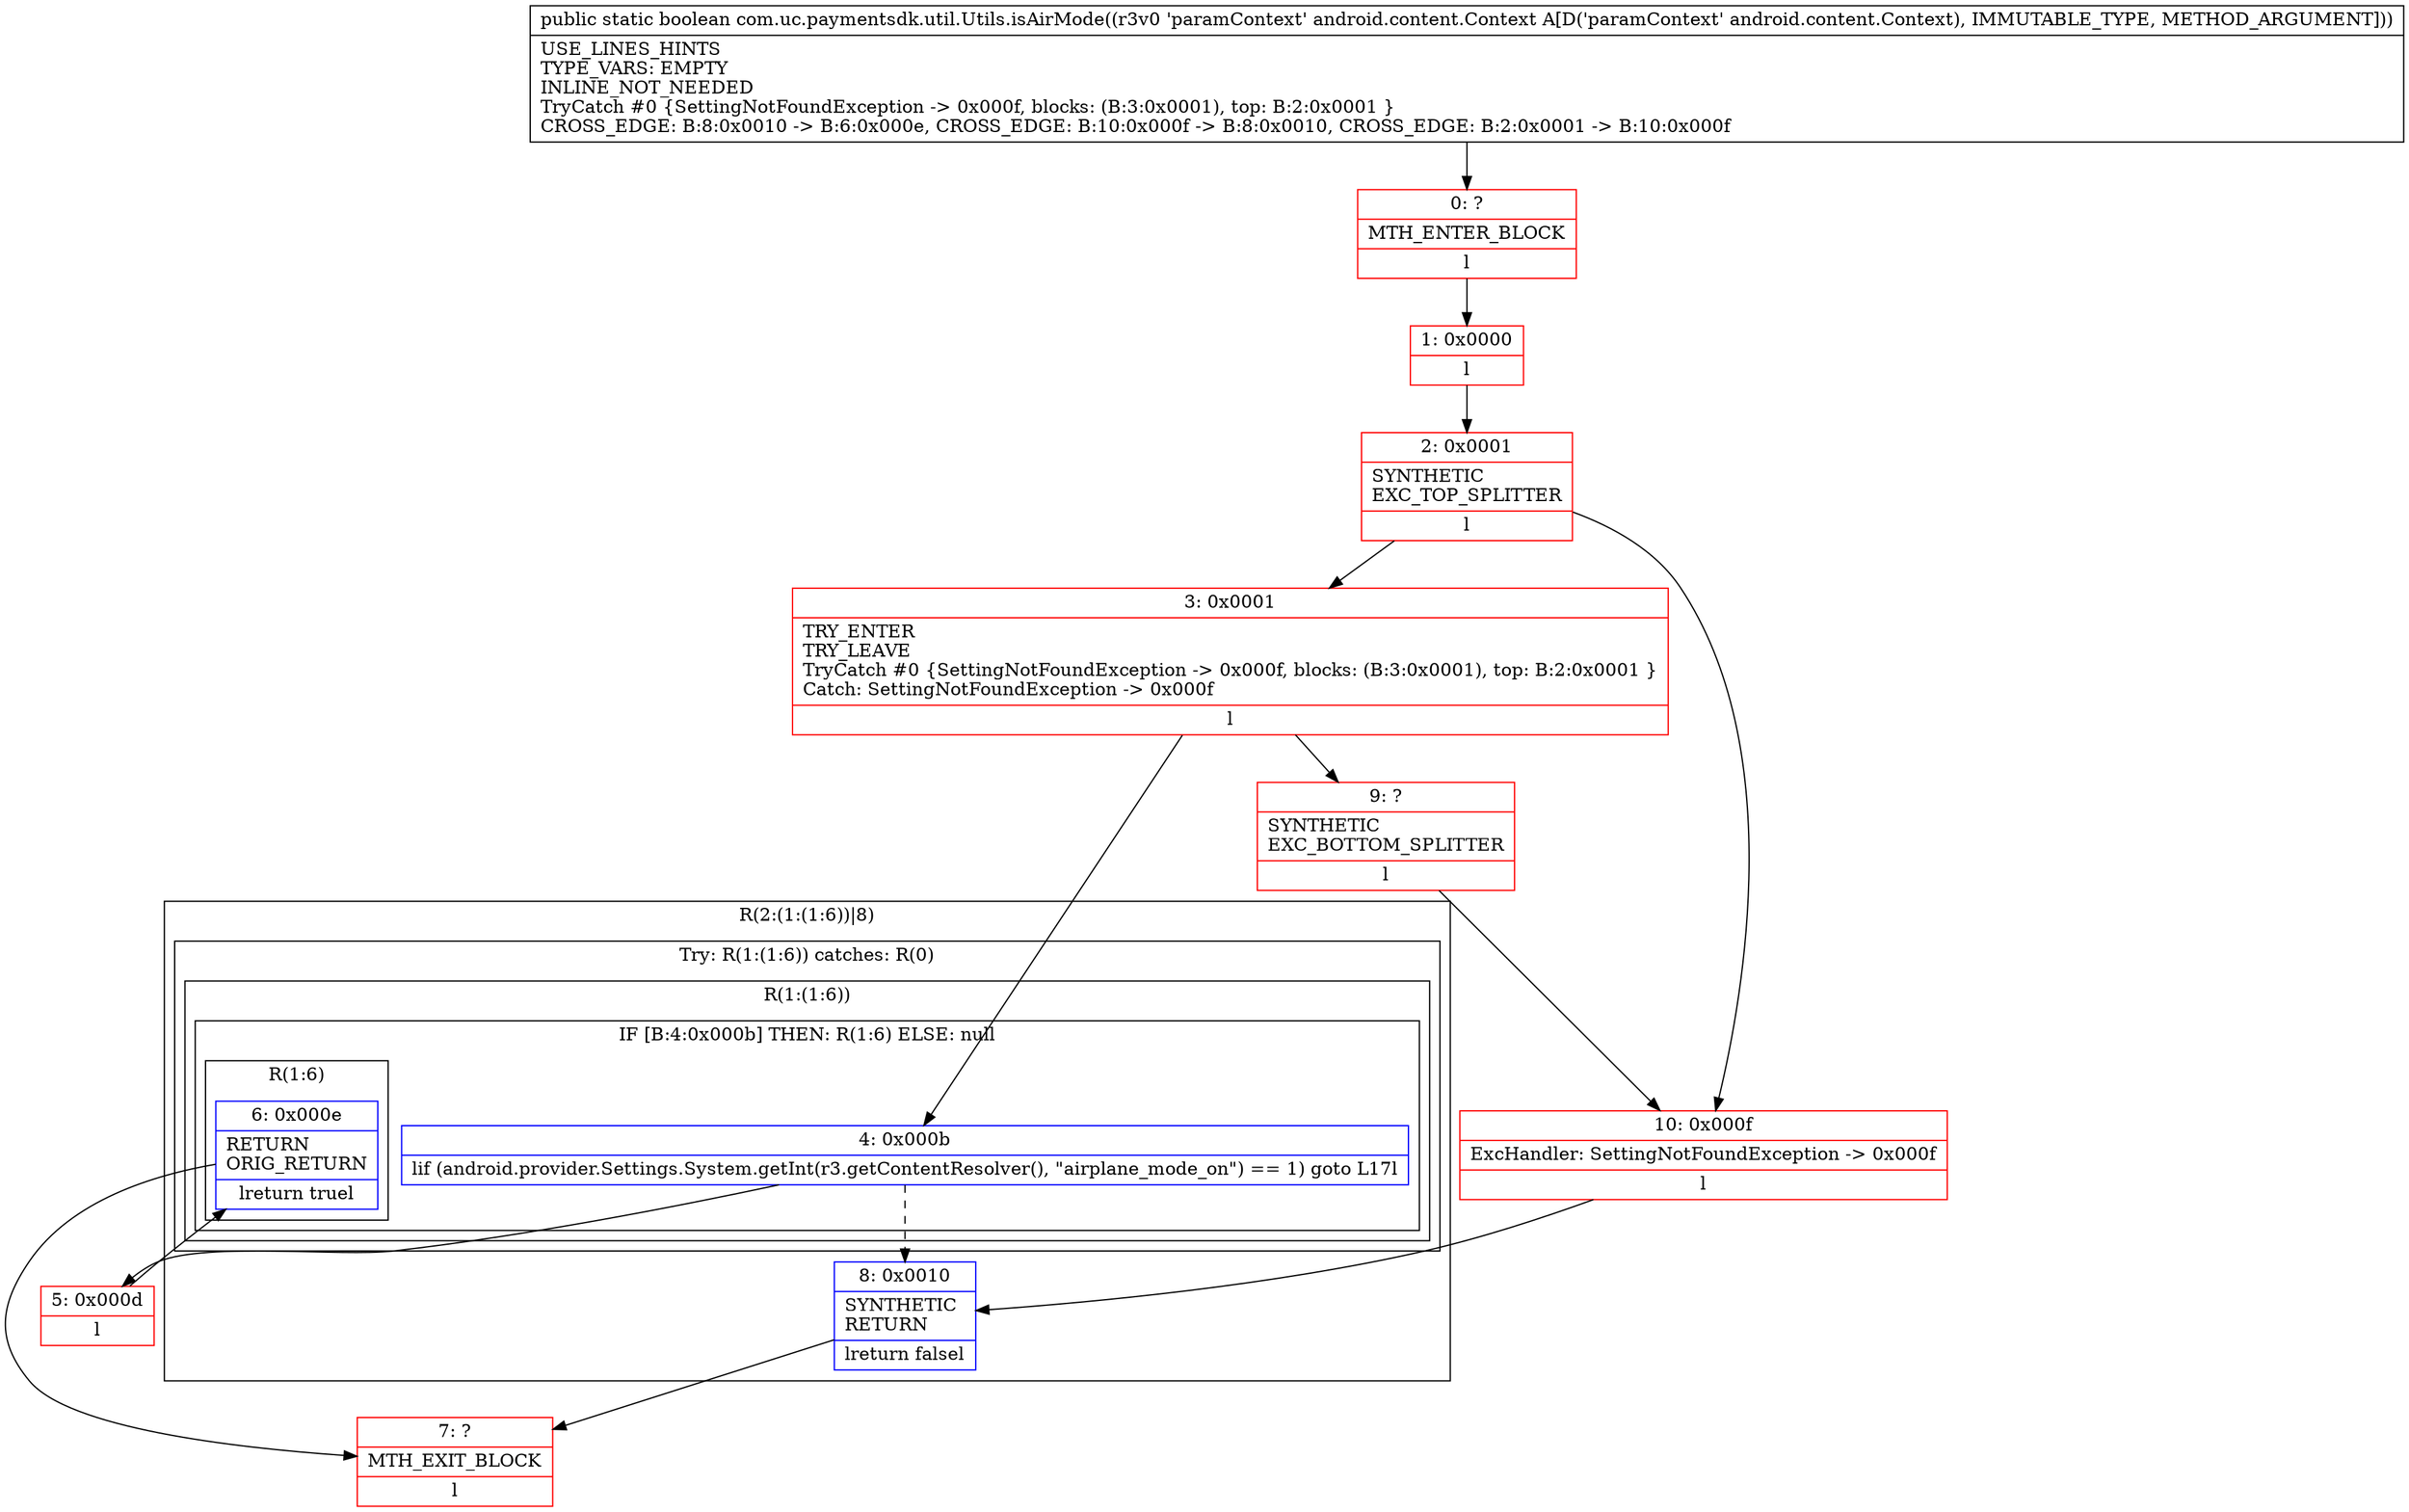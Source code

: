 digraph "CFG forcom.uc.paymentsdk.util.Utils.isAirMode(Landroid\/content\/Context;)Z" {
subgraph cluster_Region_2040842658 {
label = "R(2:(1:(1:6))|8)";
node [shape=record,color=blue];
subgraph cluster_TryCatchRegion_171454854 {
label = "Try: R(1:(1:6)) catches: R(0)";
node [shape=record,color=blue];
subgraph cluster_Region_1984866016 {
label = "R(1:(1:6))";
node [shape=record,color=blue];
subgraph cluster_IfRegion_2144566248 {
label = "IF [B:4:0x000b] THEN: R(1:6) ELSE: null";
node [shape=record,color=blue];
Node_4 [shape=record,label="{4\:\ 0x000b|lif (android.provider.Settings.System.getInt(r3.getContentResolver(), \"airplane_mode_on\") == 1) goto L17l}"];
subgraph cluster_Region_551896169 {
label = "R(1:6)";
node [shape=record,color=blue];
Node_6 [shape=record,label="{6\:\ 0x000e|RETURN\lORIG_RETURN\l|lreturn truel}"];
}
}
}
subgraph cluster_Region_1796924914 {
label = "R(0) | ExcHandler: SettingNotFoundException \-\> 0x000f\l";
node [shape=record,color=blue];
}
}
Node_8 [shape=record,label="{8\:\ 0x0010|SYNTHETIC\lRETURN\l|lreturn falsel}"];
}
subgraph cluster_Region_1796924914 {
label = "R(0) | ExcHandler: SettingNotFoundException \-\> 0x000f\l";
node [shape=record,color=blue];
}
Node_0 [shape=record,color=red,label="{0\:\ ?|MTH_ENTER_BLOCK\l|l}"];
Node_1 [shape=record,color=red,label="{1\:\ 0x0000|l}"];
Node_2 [shape=record,color=red,label="{2\:\ 0x0001|SYNTHETIC\lEXC_TOP_SPLITTER\l|l}"];
Node_3 [shape=record,color=red,label="{3\:\ 0x0001|TRY_ENTER\lTRY_LEAVE\lTryCatch #0 \{SettingNotFoundException \-\> 0x000f, blocks: (B:3:0x0001), top: B:2:0x0001 \}\lCatch: SettingNotFoundException \-\> 0x000f\l|l}"];
Node_5 [shape=record,color=red,label="{5\:\ 0x000d|l}"];
Node_7 [shape=record,color=red,label="{7\:\ ?|MTH_EXIT_BLOCK\l|l}"];
Node_9 [shape=record,color=red,label="{9\:\ ?|SYNTHETIC\lEXC_BOTTOM_SPLITTER\l|l}"];
Node_10 [shape=record,color=red,label="{10\:\ 0x000f|ExcHandler: SettingNotFoundException \-\> 0x000f\l|l}"];
MethodNode[shape=record,label="{public static boolean com.uc.paymentsdk.util.Utils.isAirMode((r3v0 'paramContext' android.content.Context A[D('paramContext' android.content.Context), IMMUTABLE_TYPE, METHOD_ARGUMENT]))  | USE_LINES_HINTS\lTYPE_VARS: EMPTY\lINLINE_NOT_NEEDED\lTryCatch #0 \{SettingNotFoundException \-\> 0x000f, blocks: (B:3:0x0001), top: B:2:0x0001 \}\lCROSS_EDGE: B:8:0x0010 \-\> B:6:0x000e, CROSS_EDGE: B:10:0x000f \-\> B:8:0x0010, CROSS_EDGE: B:2:0x0001 \-\> B:10:0x000f\l}"];
MethodNode -> Node_0;
Node_4 -> Node_5;
Node_4 -> Node_8[style=dashed];
Node_6 -> Node_7;
Node_8 -> Node_7;
Node_0 -> Node_1;
Node_1 -> Node_2;
Node_2 -> Node_3;
Node_2 -> Node_10;
Node_3 -> Node_4;
Node_3 -> Node_9;
Node_5 -> Node_6;
Node_9 -> Node_10;
Node_10 -> Node_8;
}

